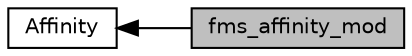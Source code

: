 digraph "fms_affinity_mod"
{
  edge [fontname="Helvetica",fontsize="10",labelfontname="Helvetica",labelfontsize="10"];
  node [fontname="Helvetica",fontsize="10",shape=box];
  rankdir=LR;
  Node2 [label="Affinity",height=0.2,width=0.4,color="black", fillcolor="white", style="filled",URL="$group__affinity.html",tooltip="Modules and associated files in the affinity directory."];
  Node1 [label="fms_affinity_mod",height=0.2,width=0.4,color="black", fillcolor="grey75", style="filled", fontcolor="black",tooltip="Fortran API interfaces to set the thread affinity. API interfaces to allow setting and getting thread..."];
  Node2->Node1 [shape=plaintext, dir="back", style="solid"];
}
